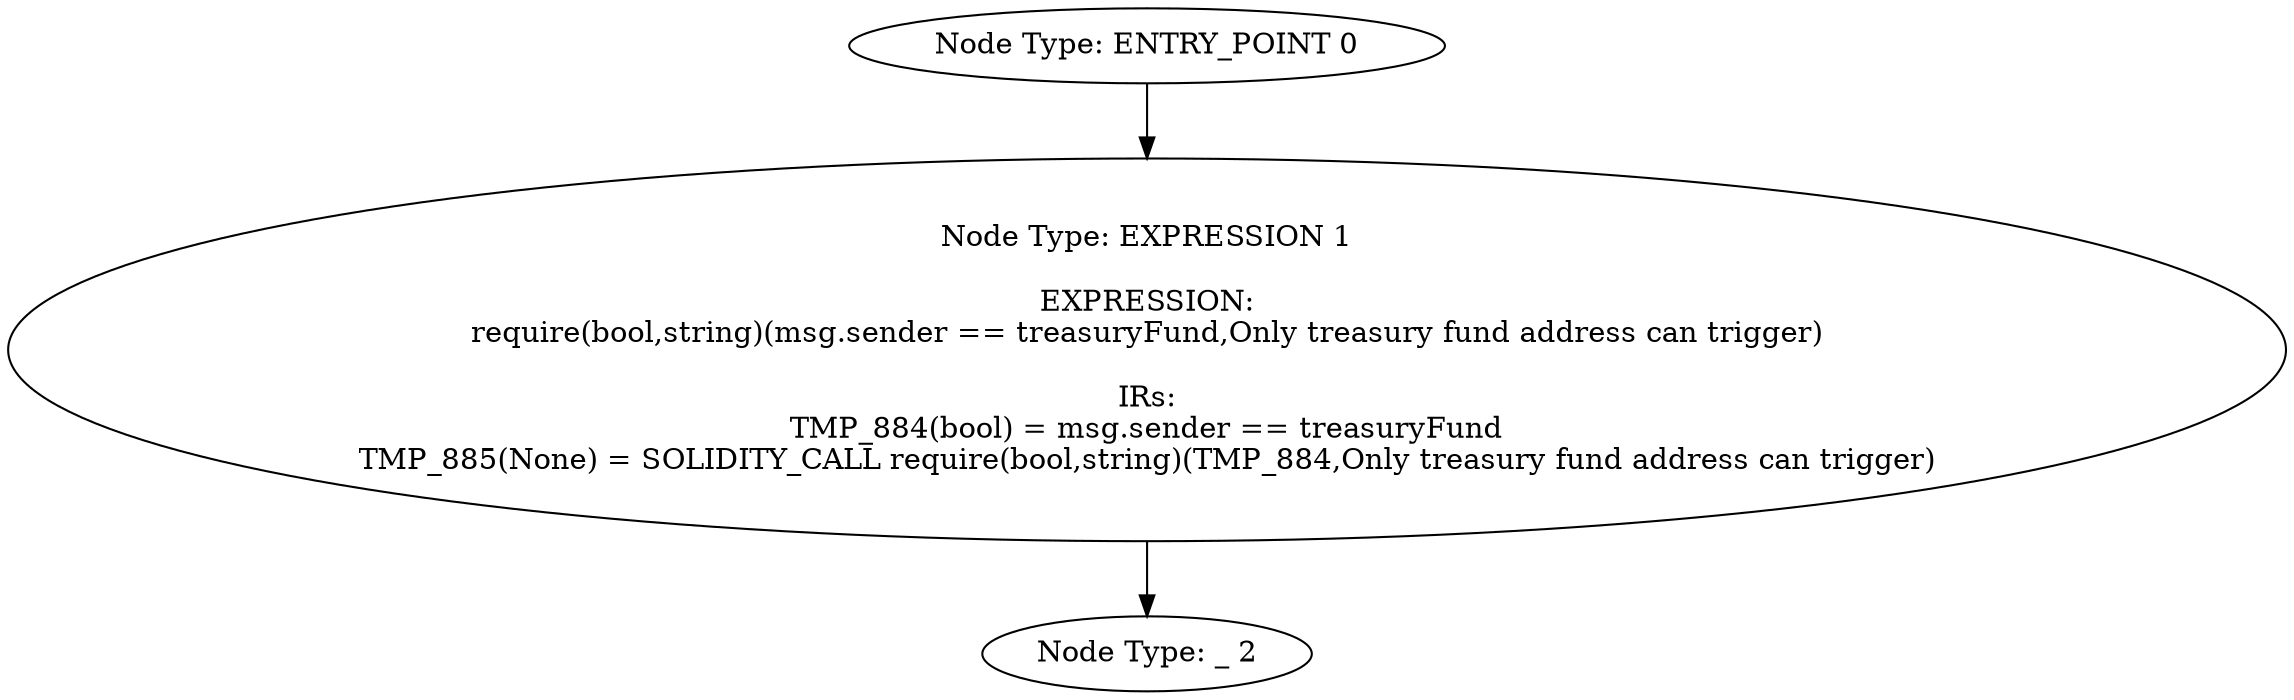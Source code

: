 digraph{
0[label="Node Type: ENTRY_POINT 0
"];
0->1;
1[label="Node Type: EXPRESSION 1

EXPRESSION:
require(bool,string)(msg.sender == treasuryFund,Only treasury fund address can trigger)

IRs:
TMP_884(bool) = msg.sender == treasuryFund
TMP_885(None) = SOLIDITY_CALL require(bool,string)(TMP_884,Only treasury fund address can trigger)"];
1->2;
2[label="Node Type: _ 2
"];
}

